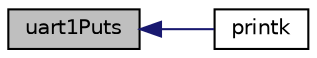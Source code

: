digraph "uart1Puts"
{
  edge [fontname="Helvetica",fontsize="10",labelfontname="Helvetica",labelfontsize="10"];
  node [fontname="Helvetica",fontsize="10",shape=record];
  rankdir="LR";
  Node14 [label="uart1Puts",height=0.2,width=0.4,color="black", fillcolor="grey75", style="filled", fontcolor="black"];
  Node14 -> Node15 [dir="back",color="midnightblue",fontsize="10",style="solid",fontname="Helvetica"];
  Node15 [label="printk",height=0.2,width=0.4,color="black", fillcolor="white", style="filled",URL="$d5/d68/printk__impl_8cpp.html#a369c0aab90bda82199178651fcc3d359"];
}
